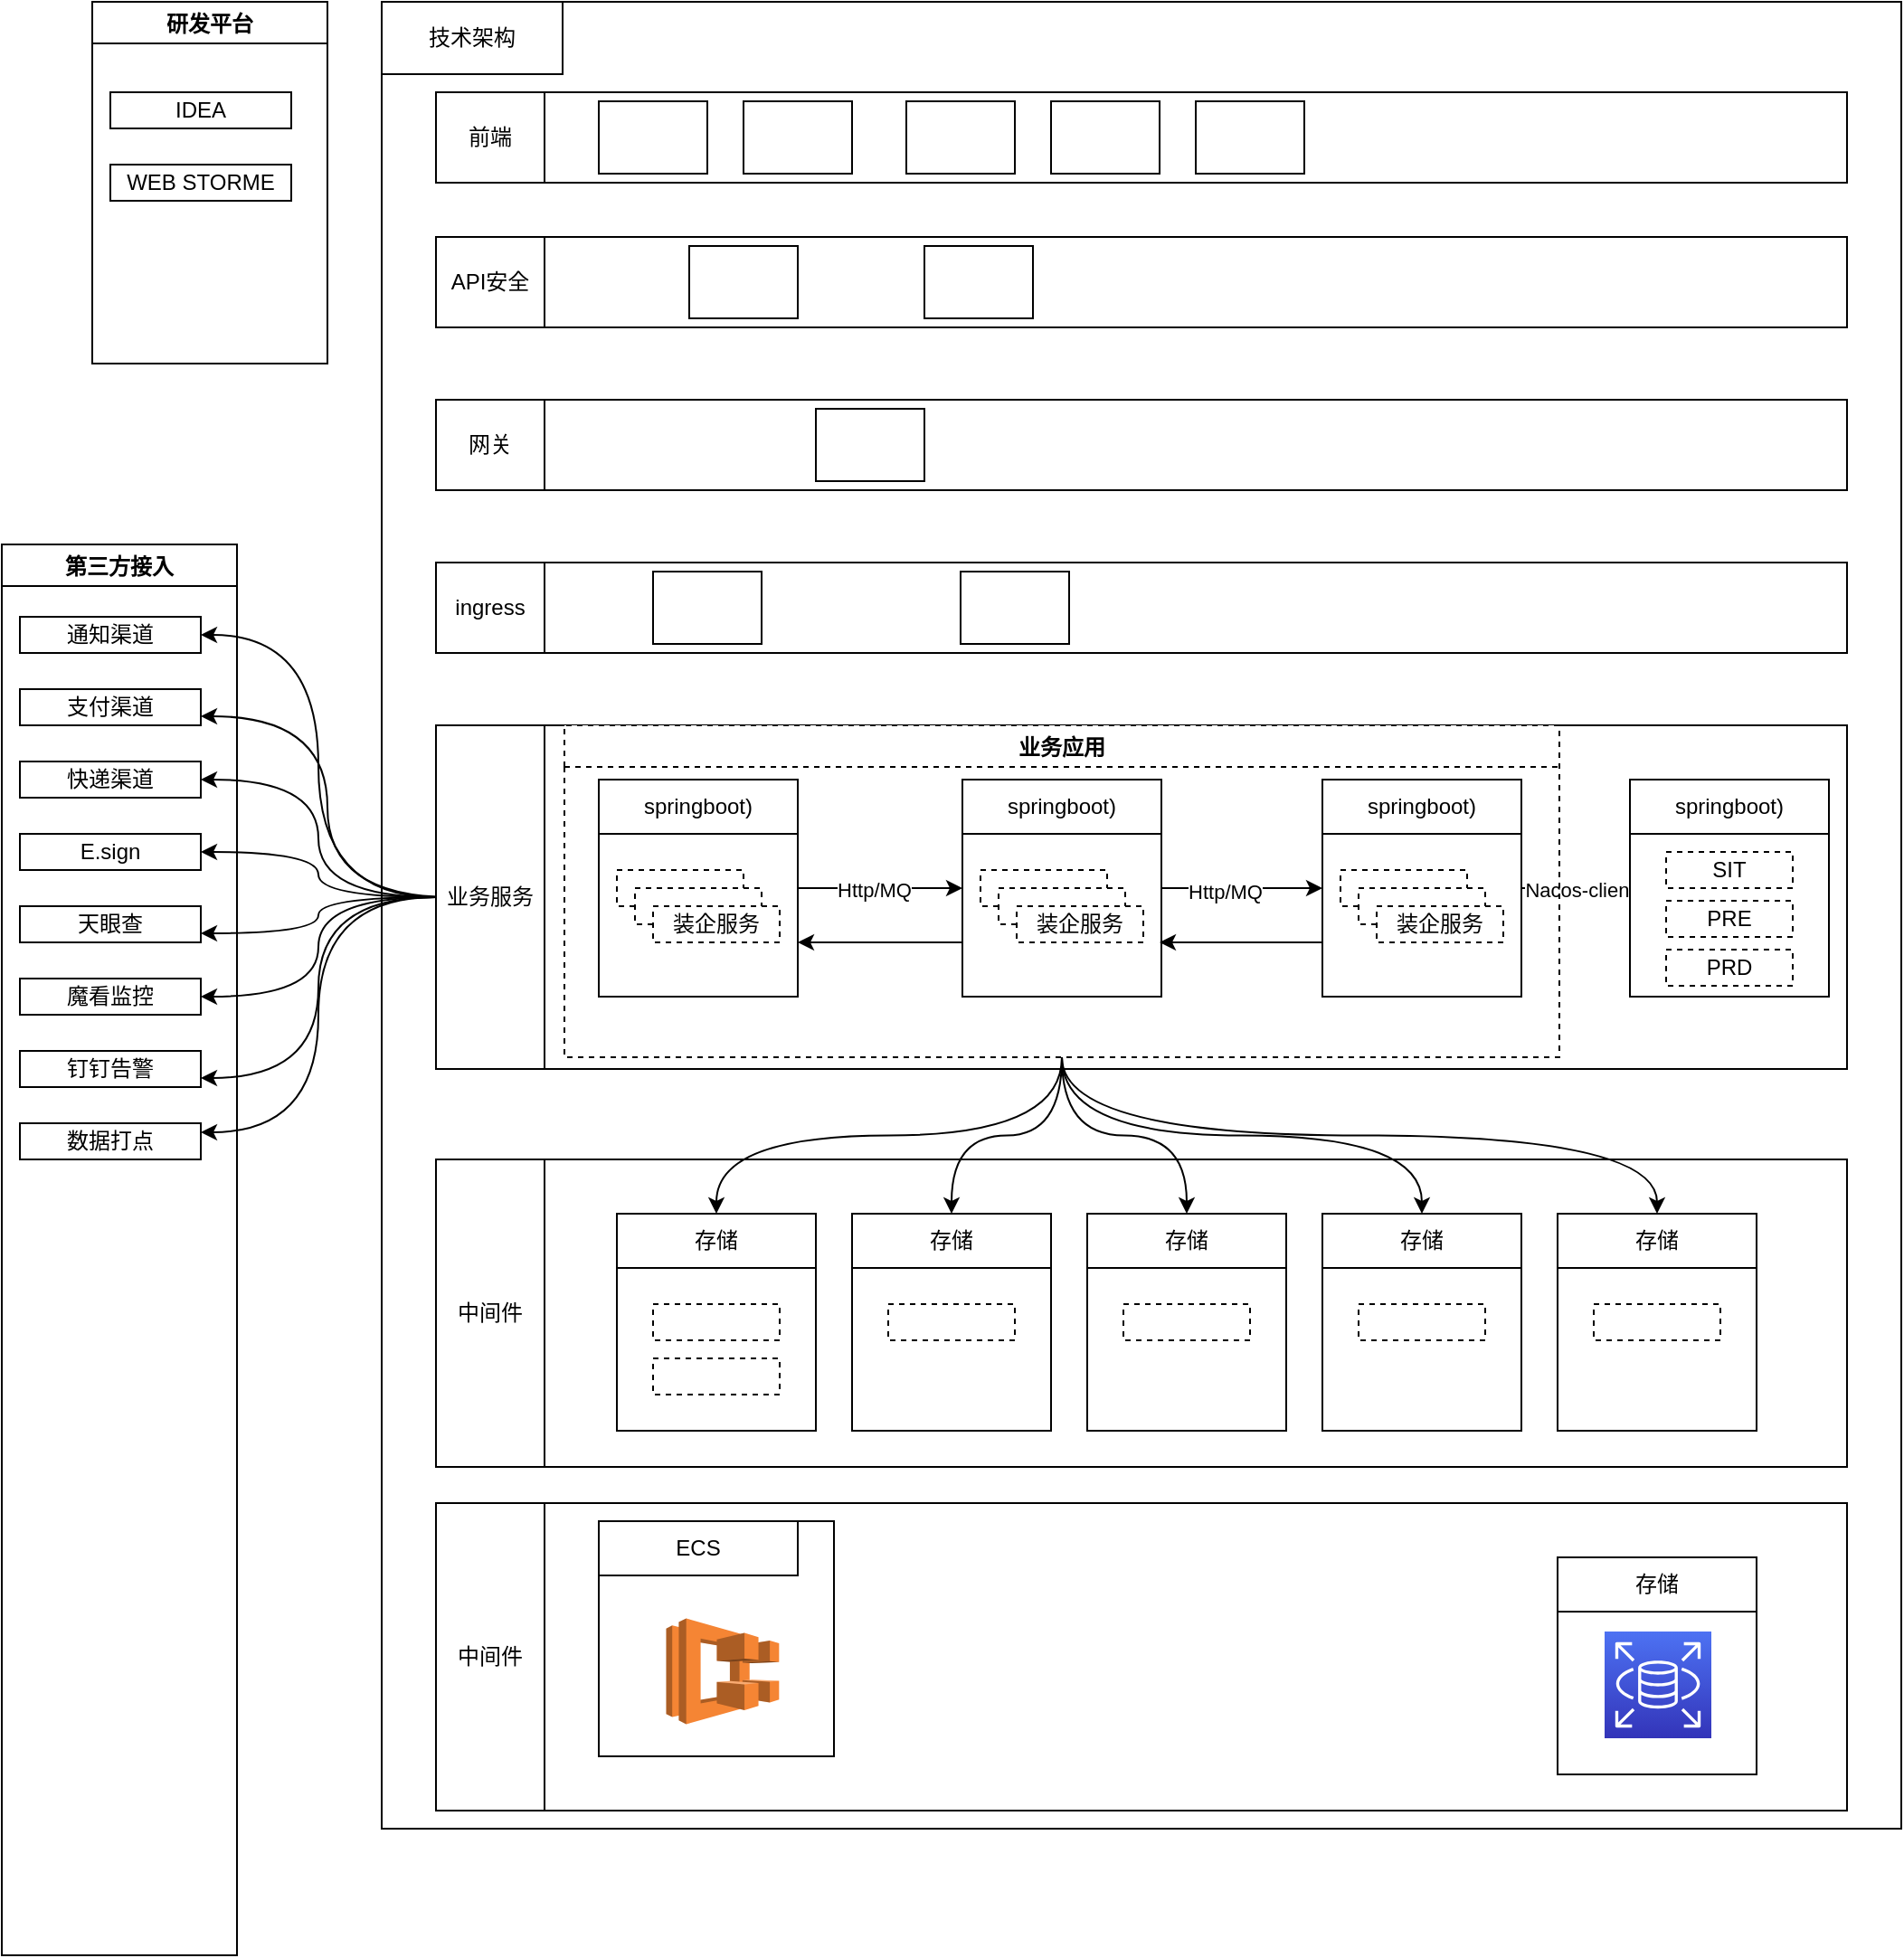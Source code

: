 <mxfile version="14.7.2" type="github">
  <diagram id="6mHEtAGcMzhpT5VHvflu" name="Page-1">
    <mxGraphModel dx="1773" dy="1792" grid="1" gridSize="10" guides="1" tooltips="1" connect="1" arrows="1" fold="1" page="1" pageScale="1" pageWidth="827" pageHeight="1169" math="0" shadow="0">
      <root>
        <mxCell id="0" />
        <mxCell id="1" parent="0" />
        <mxCell id="u0kvqzSaH0CHyrP6EFvl-1" value="" style="rounded=0;whiteSpace=wrap;html=1;direction=south;movable=1;resizable=1;rotatable=1;deletable=1;editable=1;connectable=1;" vertex="1" parent="1">
          <mxGeometry x="-520" y="-170" width="840" height="1010" as="geometry" />
        </mxCell>
        <mxCell id="u0kvqzSaH0CHyrP6EFvl-2" value="技术架构" style="rounded=0;whiteSpace=wrap;html=1;" vertex="1" parent="1">
          <mxGeometry x="-520" y="-170" width="100" height="40" as="geometry" />
        </mxCell>
        <mxCell id="u0kvqzSaH0CHyrP6EFvl-3" value="" style="rounded=0;whiteSpace=wrap;html=1;" vertex="1" parent="1">
          <mxGeometry x="-490" y="-120" width="780" height="50" as="geometry" />
        </mxCell>
        <mxCell id="u0kvqzSaH0CHyrP6EFvl-4" value="前端" style="rounded=0;whiteSpace=wrap;html=1;" vertex="1" parent="1">
          <mxGeometry x="-490" y="-120" width="60" height="50" as="geometry" />
        </mxCell>
        <mxCell id="u0kvqzSaH0CHyrP6EFvl-5" value="" style="rounded=0;whiteSpace=wrap;html=1;" vertex="1" parent="1">
          <mxGeometry x="-490" y="-40" width="780" height="50" as="geometry" />
        </mxCell>
        <mxCell id="u0kvqzSaH0CHyrP6EFvl-6" value="API安全" style="rounded=0;whiteSpace=wrap;html=1;" vertex="1" parent="1">
          <mxGeometry x="-490" y="-40" width="60" height="50" as="geometry" />
        </mxCell>
        <mxCell id="u0kvqzSaH0CHyrP6EFvl-7" value="" style="rounded=0;whiteSpace=wrap;html=1;" vertex="1" parent="1">
          <mxGeometry x="-490" y="50" width="780" height="50" as="geometry" />
        </mxCell>
        <mxCell id="u0kvqzSaH0CHyrP6EFvl-8" value="网关" style="rounded=0;whiteSpace=wrap;html=1;" vertex="1" parent="1">
          <mxGeometry x="-490" y="50" width="60" height="50" as="geometry" />
        </mxCell>
        <mxCell id="u0kvqzSaH0CHyrP6EFvl-9" value="" style="rounded=0;whiteSpace=wrap;html=1;" vertex="1" parent="1">
          <mxGeometry x="-490" y="140" width="780" height="50" as="geometry" />
        </mxCell>
        <mxCell id="u0kvqzSaH0CHyrP6EFvl-10" value="ingress" style="rounded=0;whiteSpace=wrap;html=1;" vertex="1" parent="1">
          <mxGeometry x="-490" y="140" width="60" height="50" as="geometry" />
        </mxCell>
        <mxCell id="u0kvqzSaH0CHyrP6EFvl-11" value="" style="rounded=0;whiteSpace=wrap;html=1;movable=1;resizable=1;rotatable=1;deletable=1;editable=1;connectable=1;" vertex="1" parent="1">
          <mxGeometry x="-490" y="230" width="780" height="190" as="geometry" />
        </mxCell>
        <mxCell id="u0kvqzSaH0CHyrP6EFvl-98" style="edgeStyle=orthogonalEdgeStyle;curved=1;rounded=0;orthogonalLoop=1;jettySize=auto;html=1;exitX=0;exitY=0.5;exitDx=0;exitDy=0;entryX=1;entryY=0.5;entryDx=0;entryDy=0;" edge="1" parent="1" source="u0kvqzSaH0CHyrP6EFvl-12" target="u0kvqzSaH0CHyrP6EFvl-90">
          <mxGeometry relative="1" as="geometry" />
        </mxCell>
        <mxCell id="u0kvqzSaH0CHyrP6EFvl-99" style="edgeStyle=orthogonalEdgeStyle;curved=1;rounded=0;orthogonalLoop=1;jettySize=auto;html=1;entryX=1;entryY=0.75;entryDx=0;entryDy=0;" edge="1" parent="1" target="u0kvqzSaH0CHyrP6EFvl-91">
          <mxGeometry relative="1" as="geometry">
            <mxPoint x="-480" y="325" as="sourcePoint" />
          </mxGeometry>
        </mxCell>
        <mxCell id="u0kvqzSaH0CHyrP6EFvl-100" style="edgeStyle=orthogonalEdgeStyle;curved=1;rounded=0;orthogonalLoop=1;jettySize=auto;html=1;exitX=0;exitY=0.5;exitDx=0;exitDy=0;entryX=1;entryY=0.5;entryDx=0;entryDy=0;" edge="1" parent="1" source="u0kvqzSaH0CHyrP6EFvl-12" target="u0kvqzSaH0CHyrP6EFvl-92">
          <mxGeometry relative="1" as="geometry" />
        </mxCell>
        <mxCell id="u0kvqzSaH0CHyrP6EFvl-104" style="edgeStyle=orthogonalEdgeStyle;curved=1;rounded=0;orthogonalLoop=1;jettySize=auto;html=1;exitX=0;exitY=0.5;exitDx=0;exitDy=0;entryX=1;entryY=0.5;entryDx=0;entryDy=0;" edge="1" parent="1" source="u0kvqzSaH0CHyrP6EFvl-12" target="u0kvqzSaH0CHyrP6EFvl-93">
          <mxGeometry relative="1" as="geometry" />
        </mxCell>
        <mxCell id="u0kvqzSaH0CHyrP6EFvl-105" style="edgeStyle=orthogonalEdgeStyle;curved=1;rounded=0;orthogonalLoop=1;jettySize=auto;html=1;exitX=0;exitY=0.5;exitDx=0;exitDy=0;entryX=1;entryY=0.75;entryDx=0;entryDy=0;" edge="1" parent="1" source="u0kvqzSaH0CHyrP6EFvl-12" target="u0kvqzSaH0CHyrP6EFvl-94">
          <mxGeometry relative="1" as="geometry" />
        </mxCell>
        <mxCell id="u0kvqzSaH0CHyrP6EFvl-106" style="edgeStyle=orthogonalEdgeStyle;curved=1;rounded=0;orthogonalLoop=1;jettySize=auto;html=1;exitX=0;exitY=0.5;exitDx=0;exitDy=0;entryX=1;entryY=0.5;entryDx=0;entryDy=0;" edge="1" parent="1" source="u0kvqzSaH0CHyrP6EFvl-12" target="u0kvqzSaH0CHyrP6EFvl-95">
          <mxGeometry relative="1" as="geometry" />
        </mxCell>
        <mxCell id="u0kvqzSaH0CHyrP6EFvl-107" style="edgeStyle=orthogonalEdgeStyle;curved=1;rounded=0;orthogonalLoop=1;jettySize=auto;html=1;exitX=0;exitY=0.5;exitDx=0;exitDy=0;entryX=1;entryY=0.75;entryDx=0;entryDy=0;" edge="1" parent="1" source="u0kvqzSaH0CHyrP6EFvl-12" target="u0kvqzSaH0CHyrP6EFvl-96">
          <mxGeometry relative="1" as="geometry">
            <mxPoint x="-570" y="350" as="targetPoint" />
          </mxGeometry>
        </mxCell>
        <mxCell id="u0kvqzSaH0CHyrP6EFvl-108" style="edgeStyle=orthogonalEdgeStyle;curved=1;rounded=0;orthogonalLoop=1;jettySize=auto;html=1;exitX=0;exitY=0.5;exitDx=0;exitDy=0;entryX=1;entryY=0.25;entryDx=0;entryDy=0;" edge="1" parent="1" source="u0kvqzSaH0CHyrP6EFvl-12" target="u0kvqzSaH0CHyrP6EFvl-97">
          <mxGeometry relative="1" as="geometry" />
        </mxCell>
        <mxCell id="u0kvqzSaH0CHyrP6EFvl-12" value="业务服务" style="rounded=0;whiteSpace=wrap;html=1;" vertex="1" parent="1">
          <mxGeometry x="-490" y="230" width="60" height="190" as="geometry" />
        </mxCell>
        <mxCell id="u0kvqzSaH0CHyrP6EFvl-13" value="" style="rounded=0;whiteSpace=wrap;html=1;" vertex="1" parent="1">
          <mxGeometry x="-490" y="470" width="780" height="170" as="geometry" />
        </mxCell>
        <mxCell id="u0kvqzSaH0CHyrP6EFvl-14" value="中间件" style="rounded=0;whiteSpace=wrap;html=1;" vertex="1" parent="1">
          <mxGeometry x="-490" y="470" width="60" height="170" as="geometry" />
        </mxCell>
        <mxCell id="u0kvqzSaH0CHyrP6EFvl-15" value="" style="rounded=0;whiteSpace=wrap;html=1;" vertex="1" parent="1">
          <mxGeometry x="-400" y="-115" width="60" height="40" as="geometry" />
        </mxCell>
        <mxCell id="u0kvqzSaH0CHyrP6EFvl-16" value="" style="rounded=0;whiteSpace=wrap;html=1;" vertex="1" parent="1">
          <mxGeometry x="-320" y="-115" width="60" height="40" as="geometry" />
        </mxCell>
        <mxCell id="u0kvqzSaH0CHyrP6EFvl-17" value="" style="rounded=0;whiteSpace=wrap;html=1;" vertex="1" parent="1">
          <mxGeometry x="-230" y="-115" width="60" height="40" as="geometry" />
        </mxCell>
        <mxCell id="u0kvqzSaH0CHyrP6EFvl-18" value="" style="rounded=0;whiteSpace=wrap;html=1;" vertex="1" parent="1">
          <mxGeometry x="-150" y="-115" width="60" height="40" as="geometry" />
        </mxCell>
        <mxCell id="u0kvqzSaH0CHyrP6EFvl-19" value="" style="rounded=0;whiteSpace=wrap;html=1;" vertex="1" parent="1">
          <mxGeometry x="-70" y="-115" width="60" height="40" as="geometry" />
        </mxCell>
        <mxCell id="u0kvqzSaH0CHyrP6EFvl-20" value="" style="rounded=0;whiteSpace=wrap;html=1;" vertex="1" parent="1">
          <mxGeometry x="-350" y="-35" width="60" height="40" as="geometry" />
        </mxCell>
        <mxCell id="u0kvqzSaH0CHyrP6EFvl-21" value="" style="rounded=0;whiteSpace=wrap;html=1;" vertex="1" parent="1">
          <mxGeometry x="-220" y="-35" width="60" height="40" as="geometry" />
        </mxCell>
        <mxCell id="u0kvqzSaH0CHyrP6EFvl-22" value="" style="rounded=0;whiteSpace=wrap;html=1;" vertex="1" parent="1">
          <mxGeometry x="-280" y="55" width="60" height="40" as="geometry" />
        </mxCell>
        <mxCell id="u0kvqzSaH0CHyrP6EFvl-23" value="" style="rounded=0;whiteSpace=wrap;html=1;" vertex="1" parent="1">
          <mxGeometry x="-370" y="145" width="60" height="40" as="geometry" />
        </mxCell>
        <mxCell id="u0kvqzSaH0CHyrP6EFvl-24" value="" style="rounded=0;whiteSpace=wrap;html=1;" vertex="1" parent="1">
          <mxGeometry x="-200" y="145" width="60" height="40" as="geometry" />
        </mxCell>
        <mxCell id="u0kvqzSaH0CHyrP6EFvl-25" style="edgeStyle=none;rounded=0;orthogonalLoop=1;jettySize=auto;html=1;exitX=0;exitY=0.75;exitDx=0;exitDy=0;entryX=1;entryY=0.75;entryDx=0;entryDy=0;" edge="1" parent="1" source="u0kvqzSaH0CHyrP6EFvl-28" target="u0kvqzSaH0CHyrP6EFvl-48">
          <mxGeometry relative="1" as="geometry" />
        </mxCell>
        <mxCell id="u0kvqzSaH0CHyrP6EFvl-26" style="edgeStyle=none;rounded=0;orthogonalLoop=1;jettySize=auto;html=1;exitX=1;exitY=0.5;exitDx=0;exitDy=0;entryX=0;entryY=0.5;entryDx=0;entryDy=0;" edge="1" parent="1" source="u0kvqzSaH0CHyrP6EFvl-28" target="u0kvqzSaH0CHyrP6EFvl-36">
          <mxGeometry relative="1" as="geometry" />
        </mxCell>
        <mxCell id="u0kvqzSaH0CHyrP6EFvl-27" value="Http/MQ" style="edgeLabel;html=1;align=center;verticalAlign=middle;resizable=0;points=[];" vertex="1" connectable="0" parent="u0kvqzSaH0CHyrP6EFvl-26">
          <mxGeometry x="-0.213" y="-2" relative="1" as="geometry">
            <mxPoint as="offset" />
          </mxGeometry>
        </mxCell>
        <mxCell id="u0kvqzSaH0CHyrP6EFvl-28" value="" style="rounded=0;whiteSpace=wrap;html=1;" vertex="1" parent="1">
          <mxGeometry x="-199" y="260" width="110" height="120" as="geometry" />
        </mxCell>
        <mxCell id="u0kvqzSaH0CHyrP6EFvl-29" value="springboot)" style="rounded=0;whiteSpace=wrap;html=1;" vertex="1" parent="1">
          <mxGeometry x="-199" y="260" width="110" height="30" as="geometry" />
        </mxCell>
        <mxCell id="u0kvqzSaH0CHyrP6EFvl-30" value="" style="rounded=0;whiteSpace=wrap;html=1;dashed=1;" vertex="1" parent="1">
          <mxGeometry x="-189" y="310" width="70" height="20" as="geometry" />
        </mxCell>
        <mxCell id="u0kvqzSaH0CHyrP6EFvl-31" value="" style="rounded=0;whiteSpace=wrap;html=1;dashed=1;" vertex="1" parent="1">
          <mxGeometry x="-179" y="320" width="70" height="20" as="geometry" />
        </mxCell>
        <mxCell id="u0kvqzSaH0CHyrP6EFvl-32" value="装企服务" style="rounded=0;whiteSpace=wrap;html=1;dashed=1;" vertex="1" parent="1">
          <mxGeometry x="-169" y="330" width="70" height="20" as="geometry" />
        </mxCell>
        <mxCell id="u0kvqzSaH0CHyrP6EFvl-33" style="edgeStyle=none;rounded=0;orthogonalLoop=1;jettySize=auto;html=1;exitX=0;exitY=0.75;exitDx=0;exitDy=0;" edge="1" parent="1" source="u0kvqzSaH0CHyrP6EFvl-36">
          <mxGeometry relative="1" as="geometry">
            <mxPoint x="-90" y="350" as="targetPoint" />
          </mxGeometry>
        </mxCell>
        <mxCell id="u0kvqzSaH0CHyrP6EFvl-34" style="edgeStyle=none;rounded=0;orthogonalLoop=1;jettySize=auto;html=1;exitX=1;exitY=0.5;exitDx=0;exitDy=0;" edge="1" parent="1" source="u0kvqzSaH0CHyrP6EFvl-36" target="u0kvqzSaH0CHyrP6EFvl-41">
          <mxGeometry relative="1" as="geometry" />
        </mxCell>
        <mxCell id="u0kvqzSaH0CHyrP6EFvl-35" value="Nacos-client" style="edgeLabel;html=1;align=center;verticalAlign=middle;resizable=0;points=[];" vertex="1" connectable="0" parent="u0kvqzSaH0CHyrP6EFvl-34">
          <mxGeometry x="0.067" y="-1" relative="1" as="geometry">
            <mxPoint as="offset" />
          </mxGeometry>
        </mxCell>
        <mxCell id="u0kvqzSaH0CHyrP6EFvl-36" value="" style="rounded=0;whiteSpace=wrap;html=1;" vertex="1" parent="1">
          <mxGeometry y="260" width="110" height="120" as="geometry" />
        </mxCell>
        <mxCell id="u0kvqzSaH0CHyrP6EFvl-37" value="springboot)" style="rounded=0;whiteSpace=wrap;html=1;" vertex="1" parent="1">
          <mxGeometry y="260" width="110" height="30" as="geometry" />
        </mxCell>
        <mxCell id="u0kvqzSaH0CHyrP6EFvl-38" value="" style="rounded=0;whiteSpace=wrap;html=1;dashed=1;" vertex="1" parent="1">
          <mxGeometry x="10" y="310" width="70" height="20" as="geometry" />
        </mxCell>
        <mxCell id="u0kvqzSaH0CHyrP6EFvl-39" value="" style="rounded=0;whiteSpace=wrap;html=1;dashed=1;" vertex="1" parent="1">
          <mxGeometry x="20" y="320" width="70" height="20" as="geometry" />
        </mxCell>
        <mxCell id="u0kvqzSaH0CHyrP6EFvl-40" value="装企服务" style="rounded=0;whiteSpace=wrap;html=1;dashed=1;" vertex="1" parent="1">
          <mxGeometry x="30" y="330" width="70" height="20" as="geometry" />
        </mxCell>
        <mxCell id="u0kvqzSaH0CHyrP6EFvl-41" value="" style="rounded=0;whiteSpace=wrap;html=1;" vertex="1" parent="1">
          <mxGeometry x="170" y="260" width="110" height="120" as="geometry" />
        </mxCell>
        <mxCell id="u0kvqzSaH0CHyrP6EFvl-42" value="springboot)" style="rounded=0;whiteSpace=wrap;html=1;" vertex="1" parent="1">
          <mxGeometry x="170" y="260" width="110" height="30" as="geometry" />
        </mxCell>
        <mxCell id="u0kvqzSaH0CHyrP6EFvl-43" value="SIT" style="rounded=0;whiteSpace=wrap;html=1;dashed=1;" vertex="1" parent="1">
          <mxGeometry x="190" y="300" width="70" height="20" as="geometry" />
        </mxCell>
        <mxCell id="u0kvqzSaH0CHyrP6EFvl-44" value="PRE" style="rounded=0;whiteSpace=wrap;html=1;dashed=1;" vertex="1" parent="1">
          <mxGeometry x="190" y="327" width="70" height="20" as="geometry" />
        </mxCell>
        <mxCell id="u0kvqzSaH0CHyrP6EFvl-45" value="PRD" style="rounded=0;whiteSpace=wrap;html=1;dashed=1;" vertex="1" parent="1">
          <mxGeometry x="190" y="354" width="70" height="20" as="geometry" />
        </mxCell>
        <mxCell id="u0kvqzSaH0CHyrP6EFvl-46" style="edgeStyle=none;rounded=0;orthogonalLoop=1;jettySize=auto;html=1;exitX=1;exitY=0.5;exitDx=0;exitDy=0;entryX=0;entryY=0.5;entryDx=0;entryDy=0;" edge="1" parent="1" source="u0kvqzSaH0CHyrP6EFvl-48" target="u0kvqzSaH0CHyrP6EFvl-28">
          <mxGeometry relative="1" as="geometry">
            <mxPoint x="-210" y="320" as="targetPoint" />
          </mxGeometry>
        </mxCell>
        <mxCell id="u0kvqzSaH0CHyrP6EFvl-47" value="Http/MQ" style="edgeLabel;html=1;align=center;verticalAlign=middle;resizable=0;points=[];" vertex="1" connectable="0" parent="u0kvqzSaH0CHyrP6EFvl-46">
          <mxGeometry x="-0.077" y="-1" relative="1" as="geometry">
            <mxPoint as="offset" />
          </mxGeometry>
        </mxCell>
        <mxCell id="u0kvqzSaH0CHyrP6EFvl-48" value="" style="rounded=0;whiteSpace=wrap;html=1;container=1;" vertex="1" parent="1">
          <mxGeometry x="-400" y="260" width="110" height="120" as="geometry" />
        </mxCell>
        <mxCell id="u0kvqzSaH0CHyrP6EFvl-49" value="springboot)" style="rounded=0;whiteSpace=wrap;html=1;" vertex="1" parent="1">
          <mxGeometry x="-400" y="260" width="110" height="30" as="geometry" />
        </mxCell>
        <mxCell id="u0kvqzSaH0CHyrP6EFvl-50" value="" style="rounded=0;whiteSpace=wrap;html=1;dashed=1;" vertex="1" parent="1">
          <mxGeometry x="-390" y="310" width="70" height="20" as="geometry" />
        </mxCell>
        <mxCell id="u0kvqzSaH0CHyrP6EFvl-51" value="" style="rounded=0;whiteSpace=wrap;html=1;dashed=1;" vertex="1" parent="1">
          <mxGeometry x="-380" y="320" width="70" height="20" as="geometry" />
        </mxCell>
        <mxCell id="u0kvqzSaH0CHyrP6EFvl-52" value="装企服务" style="rounded=0;whiteSpace=wrap;html=1;dashed=1;" vertex="1" parent="1">
          <mxGeometry x="-370" y="330" width="70" height="20" as="geometry" />
        </mxCell>
        <mxCell id="u0kvqzSaH0CHyrP6EFvl-53" style="edgeStyle=orthogonalEdgeStyle;curved=1;rounded=0;orthogonalLoop=1;jettySize=auto;html=1;exitX=0.5;exitY=1;exitDx=0;exitDy=0;entryX=0.5;entryY=0;entryDx=0;entryDy=0;" edge="1" parent="1" source="u0kvqzSaH0CHyrP6EFvl-58" target="u0kvqzSaH0CHyrP6EFvl-60">
          <mxGeometry relative="1" as="geometry" />
        </mxCell>
        <mxCell id="u0kvqzSaH0CHyrP6EFvl-54" style="edgeStyle=orthogonalEdgeStyle;curved=1;rounded=0;orthogonalLoop=1;jettySize=auto;html=1;exitX=0.5;exitY=1;exitDx=0;exitDy=0;" edge="1" parent="1" source="u0kvqzSaH0CHyrP6EFvl-58" target="u0kvqzSaH0CHyrP6EFvl-64">
          <mxGeometry relative="1" as="geometry" />
        </mxCell>
        <mxCell id="u0kvqzSaH0CHyrP6EFvl-55" style="edgeStyle=orthogonalEdgeStyle;curved=1;rounded=0;orthogonalLoop=1;jettySize=auto;html=1;exitX=0.5;exitY=1;exitDx=0;exitDy=0;" edge="1" parent="1" source="u0kvqzSaH0CHyrP6EFvl-58" target="u0kvqzSaH0CHyrP6EFvl-67">
          <mxGeometry relative="1" as="geometry" />
        </mxCell>
        <mxCell id="u0kvqzSaH0CHyrP6EFvl-56" style="edgeStyle=orthogonalEdgeStyle;curved=1;rounded=0;orthogonalLoop=1;jettySize=auto;html=1;exitX=0.5;exitY=1;exitDx=0;exitDy=0;entryX=0.5;entryY=0;entryDx=0;entryDy=0;" edge="1" parent="1" source="u0kvqzSaH0CHyrP6EFvl-58" target="u0kvqzSaH0CHyrP6EFvl-70">
          <mxGeometry relative="1" as="geometry" />
        </mxCell>
        <mxCell id="u0kvqzSaH0CHyrP6EFvl-57" style="edgeStyle=orthogonalEdgeStyle;curved=1;rounded=0;orthogonalLoop=1;jettySize=auto;html=1;exitX=0.5;exitY=1;exitDx=0;exitDy=0;" edge="1" parent="1" source="u0kvqzSaH0CHyrP6EFvl-58" target="u0kvqzSaH0CHyrP6EFvl-73">
          <mxGeometry relative="1" as="geometry" />
        </mxCell>
        <mxCell id="u0kvqzSaH0CHyrP6EFvl-58" value="业务应用" style="swimlane;dashed=1;movable=1;resizable=1;rotatable=1;deletable=1;editable=1;connectable=1;" vertex="1" parent="1">
          <mxGeometry x="-419" y="230" width="550" height="183.5" as="geometry" />
        </mxCell>
        <mxCell id="u0kvqzSaH0CHyrP6EFvl-59" value="" style="rounded=0;whiteSpace=wrap;html=1;container=1;" vertex="1" parent="1">
          <mxGeometry x="-390" y="500" width="110" height="120" as="geometry" />
        </mxCell>
        <mxCell id="u0kvqzSaH0CHyrP6EFvl-60" value="存储" style="rounded=0;whiteSpace=wrap;html=1;" vertex="1" parent="1">
          <mxGeometry x="-390" y="500" width="110" height="30" as="geometry" />
        </mxCell>
        <mxCell id="u0kvqzSaH0CHyrP6EFvl-61" value="" style="rounded=0;whiteSpace=wrap;html=1;dashed=1;" vertex="1" parent="1">
          <mxGeometry x="-370" y="550" width="70" height="20" as="geometry" />
        </mxCell>
        <mxCell id="u0kvqzSaH0CHyrP6EFvl-62" value="" style="rounded=0;whiteSpace=wrap;html=1;dashed=1;" vertex="1" parent="1">
          <mxGeometry x="-370" y="580" width="70" height="20" as="geometry" />
        </mxCell>
        <mxCell id="u0kvqzSaH0CHyrP6EFvl-63" value="" style="rounded=0;whiteSpace=wrap;html=1;container=1;" vertex="1" parent="1">
          <mxGeometry x="-260" y="500" width="110" height="120" as="geometry" />
        </mxCell>
        <mxCell id="u0kvqzSaH0CHyrP6EFvl-64" value="存储" style="rounded=0;whiteSpace=wrap;html=1;" vertex="1" parent="1">
          <mxGeometry x="-260" y="500" width="110" height="30" as="geometry" />
        </mxCell>
        <mxCell id="u0kvqzSaH0CHyrP6EFvl-65" value="" style="rounded=0;whiteSpace=wrap;html=1;dashed=1;" vertex="1" parent="1">
          <mxGeometry x="-240" y="550" width="70" height="20" as="geometry" />
        </mxCell>
        <mxCell id="u0kvqzSaH0CHyrP6EFvl-66" value="" style="rounded=0;whiteSpace=wrap;html=1;container=1;" vertex="1" parent="1">
          <mxGeometry x="-130" y="500" width="110" height="120" as="geometry" />
        </mxCell>
        <mxCell id="u0kvqzSaH0CHyrP6EFvl-67" value="存储" style="rounded=0;whiteSpace=wrap;html=1;" vertex="1" parent="1">
          <mxGeometry x="-130" y="500" width="110" height="30" as="geometry" />
        </mxCell>
        <mxCell id="u0kvqzSaH0CHyrP6EFvl-68" value="" style="rounded=0;whiteSpace=wrap;html=1;dashed=1;" vertex="1" parent="1">
          <mxGeometry x="-110" y="550" width="70" height="20" as="geometry" />
        </mxCell>
        <mxCell id="u0kvqzSaH0CHyrP6EFvl-69" value="" style="rounded=0;whiteSpace=wrap;html=1;container=1;" vertex="1" parent="1">
          <mxGeometry y="500" width="110" height="120" as="geometry" />
        </mxCell>
        <mxCell id="u0kvqzSaH0CHyrP6EFvl-70" value="存储" style="rounded=0;whiteSpace=wrap;html=1;" vertex="1" parent="1">
          <mxGeometry y="500" width="110" height="30" as="geometry" />
        </mxCell>
        <mxCell id="u0kvqzSaH0CHyrP6EFvl-71" value="" style="rounded=0;whiteSpace=wrap;html=1;dashed=1;" vertex="1" parent="1">
          <mxGeometry x="20" y="550" width="70" height="20" as="geometry" />
        </mxCell>
        <mxCell id="u0kvqzSaH0CHyrP6EFvl-72" value="" style="rounded=0;whiteSpace=wrap;html=1;container=1;" vertex="1" parent="1">
          <mxGeometry x="130" y="500" width="110" height="120" as="geometry" />
        </mxCell>
        <mxCell id="u0kvqzSaH0CHyrP6EFvl-73" value="存储" style="rounded=0;whiteSpace=wrap;html=1;" vertex="1" parent="1">
          <mxGeometry x="130" y="500" width="110" height="30" as="geometry" />
        </mxCell>
        <mxCell id="u0kvqzSaH0CHyrP6EFvl-74" value="" style="rounded=0;whiteSpace=wrap;html=1;dashed=1;" vertex="1" parent="1">
          <mxGeometry x="150" y="550" width="70" height="20" as="geometry" />
        </mxCell>
        <mxCell id="u0kvqzSaH0CHyrP6EFvl-75" value="" style="rounded=0;whiteSpace=wrap;html=1;" vertex="1" parent="1">
          <mxGeometry x="-490" y="660" width="780" height="170" as="geometry" />
        </mxCell>
        <mxCell id="u0kvqzSaH0CHyrP6EFvl-76" value="中间件" style="rounded=0;whiteSpace=wrap;html=1;" vertex="1" parent="1">
          <mxGeometry x="-490" y="660" width="60" height="170" as="geometry" />
        </mxCell>
        <mxCell id="u0kvqzSaH0CHyrP6EFvl-77" value="" style="rounded=0;whiteSpace=wrap;html=1;container=1;" vertex="1" parent="1">
          <mxGeometry x="-400" y="670" width="130" height="130" as="geometry" />
        </mxCell>
        <mxCell id="u0kvqzSaH0CHyrP6EFvl-78" value="" style="outlineConnect=0;dashed=0;verticalLabelPosition=bottom;verticalAlign=top;align=center;html=1;shape=mxgraph.aws3.ecs;fillColor=#F58534;gradientColor=none;" vertex="1" parent="u0kvqzSaH0CHyrP6EFvl-77">
          <mxGeometry x="37.267" y="53.733" width="62.4" height="58.5" as="geometry" />
        </mxCell>
        <mxCell id="u0kvqzSaH0CHyrP6EFvl-79" value="ECS" style="rounded=0;whiteSpace=wrap;html=1;" vertex="1" parent="1">
          <mxGeometry x="-400" y="670" width="110" height="30" as="geometry" />
        </mxCell>
        <mxCell id="u0kvqzSaH0CHyrP6EFvl-80" value="" style="rounded=0;whiteSpace=wrap;html=1;container=1;" vertex="1" parent="1">
          <mxGeometry x="130" y="690" width="110" height="120" as="geometry" />
        </mxCell>
        <mxCell id="u0kvqzSaH0CHyrP6EFvl-81" value="" style="points=[[0,0,0],[0.25,0,0],[0.5,0,0],[0.75,0,0],[1,0,0],[0,1,0],[0.25,1,0],[0.5,1,0],[0.75,1,0],[1,1,0],[0,0.25,0],[0,0.5,0],[0,0.75,0],[1,0.25,0],[1,0.5,0],[1,0.75,0]];outlineConnect=0;fontColor=#232F3E;gradientColor=#4D72F3;gradientDirection=north;fillColor=#3334B9;strokeColor=#ffffff;dashed=0;verticalLabelPosition=bottom;verticalAlign=top;align=center;html=1;fontSize=12;fontStyle=0;aspect=fixed;shape=mxgraph.aws4.resourceIcon;resIcon=mxgraph.aws4.rds;" vertex="1" parent="u0kvqzSaH0CHyrP6EFvl-80">
          <mxGeometry x="26" y="41" width="59" height="59" as="geometry" />
        </mxCell>
        <mxCell id="u0kvqzSaH0CHyrP6EFvl-82" value="存储" style="rounded=0;whiteSpace=wrap;html=1;" vertex="1" parent="1">
          <mxGeometry x="130" y="690" width="110" height="30" as="geometry" />
        </mxCell>
        <mxCell id="u0kvqzSaH0CHyrP6EFvl-84" value="研发平台" style="swimlane;" vertex="1" parent="1">
          <mxGeometry x="-680" y="-170" width="130" height="200" as="geometry" />
        </mxCell>
        <mxCell id="u0kvqzSaH0CHyrP6EFvl-86" value="IDEA" style="rounded=0;whiteSpace=wrap;html=1;" vertex="1" parent="u0kvqzSaH0CHyrP6EFvl-84">
          <mxGeometry x="10" y="50" width="100" height="20" as="geometry" />
        </mxCell>
        <mxCell id="u0kvqzSaH0CHyrP6EFvl-85" value="第三方接入" style="swimlane;" vertex="1" parent="1">
          <mxGeometry x="-730" y="130" width="130" height="780" as="geometry" />
        </mxCell>
        <mxCell id="u0kvqzSaH0CHyrP6EFvl-88" value="WEB STORME" style="rounded=0;whiteSpace=wrap;html=1;" vertex="1" parent="1">
          <mxGeometry x="-670" y="-80" width="100" height="20" as="geometry" />
        </mxCell>
        <mxCell id="u0kvqzSaH0CHyrP6EFvl-90" value="通知渠道" style="rounded=0;whiteSpace=wrap;html=1;" vertex="1" parent="1">
          <mxGeometry x="-720" y="170" width="100" height="20" as="geometry" />
        </mxCell>
        <mxCell id="u0kvqzSaH0CHyrP6EFvl-91" value="支付渠道" style="rounded=0;whiteSpace=wrap;html=1;" vertex="1" parent="1">
          <mxGeometry x="-720" y="210" width="100" height="20" as="geometry" />
        </mxCell>
        <mxCell id="u0kvqzSaH0CHyrP6EFvl-92" value="快递渠道" style="rounded=0;whiteSpace=wrap;html=1;" vertex="1" parent="1">
          <mxGeometry x="-720" y="250" width="100" height="20" as="geometry" />
        </mxCell>
        <mxCell id="u0kvqzSaH0CHyrP6EFvl-93" value="E.sign" style="rounded=0;whiteSpace=wrap;html=1;" vertex="1" parent="1">
          <mxGeometry x="-720" y="290" width="100" height="20" as="geometry" />
        </mxCell>
        <mxCell id="u0kvqzSaH0CHyrP6EFvl-94" value="天眼查" style="rounded=0;whiteSpace=wrap;html=1;" vertex="1" parent="1">
          <mxGeometry x="-720" y="330" width="100" height="20" as="geometry" />
        </mxCell>
        <mxCell id="u0kvqzSaH0CHyrP6EFvl-95" value="魔看监控" style="rounded=0;whiteSpace=wrap;html=1;" vertex="1" parent="1">
          <mxGeometry x="-720" y="370" width="100" height="20" as="geometry" />
        </mxCell>
        <mxCell id="u0kvqzSaH0CHyrP6EFvl-96" value="钉钉告警" style="rounded=0;whiteSpace=wrap;html=1;" vertex="1" parent="1">
          <mxGeometry x="-720" y="410" width="100" height="20" as="geometry" />
        </mxCell>
        <mxCell id="u0kvqzSaH0CHyrP6EFvl-97" value="数据打点" style="rounded=0;whiteSpace=wrap;html=1;" vertex="1" parent="1">
          <mxGeometry x="-720" y="450" width="100" height="20" as="geometry" />
        </mxCell>
      </root>
    </mxGraphModel>
  </diagram>
</mxfile>
